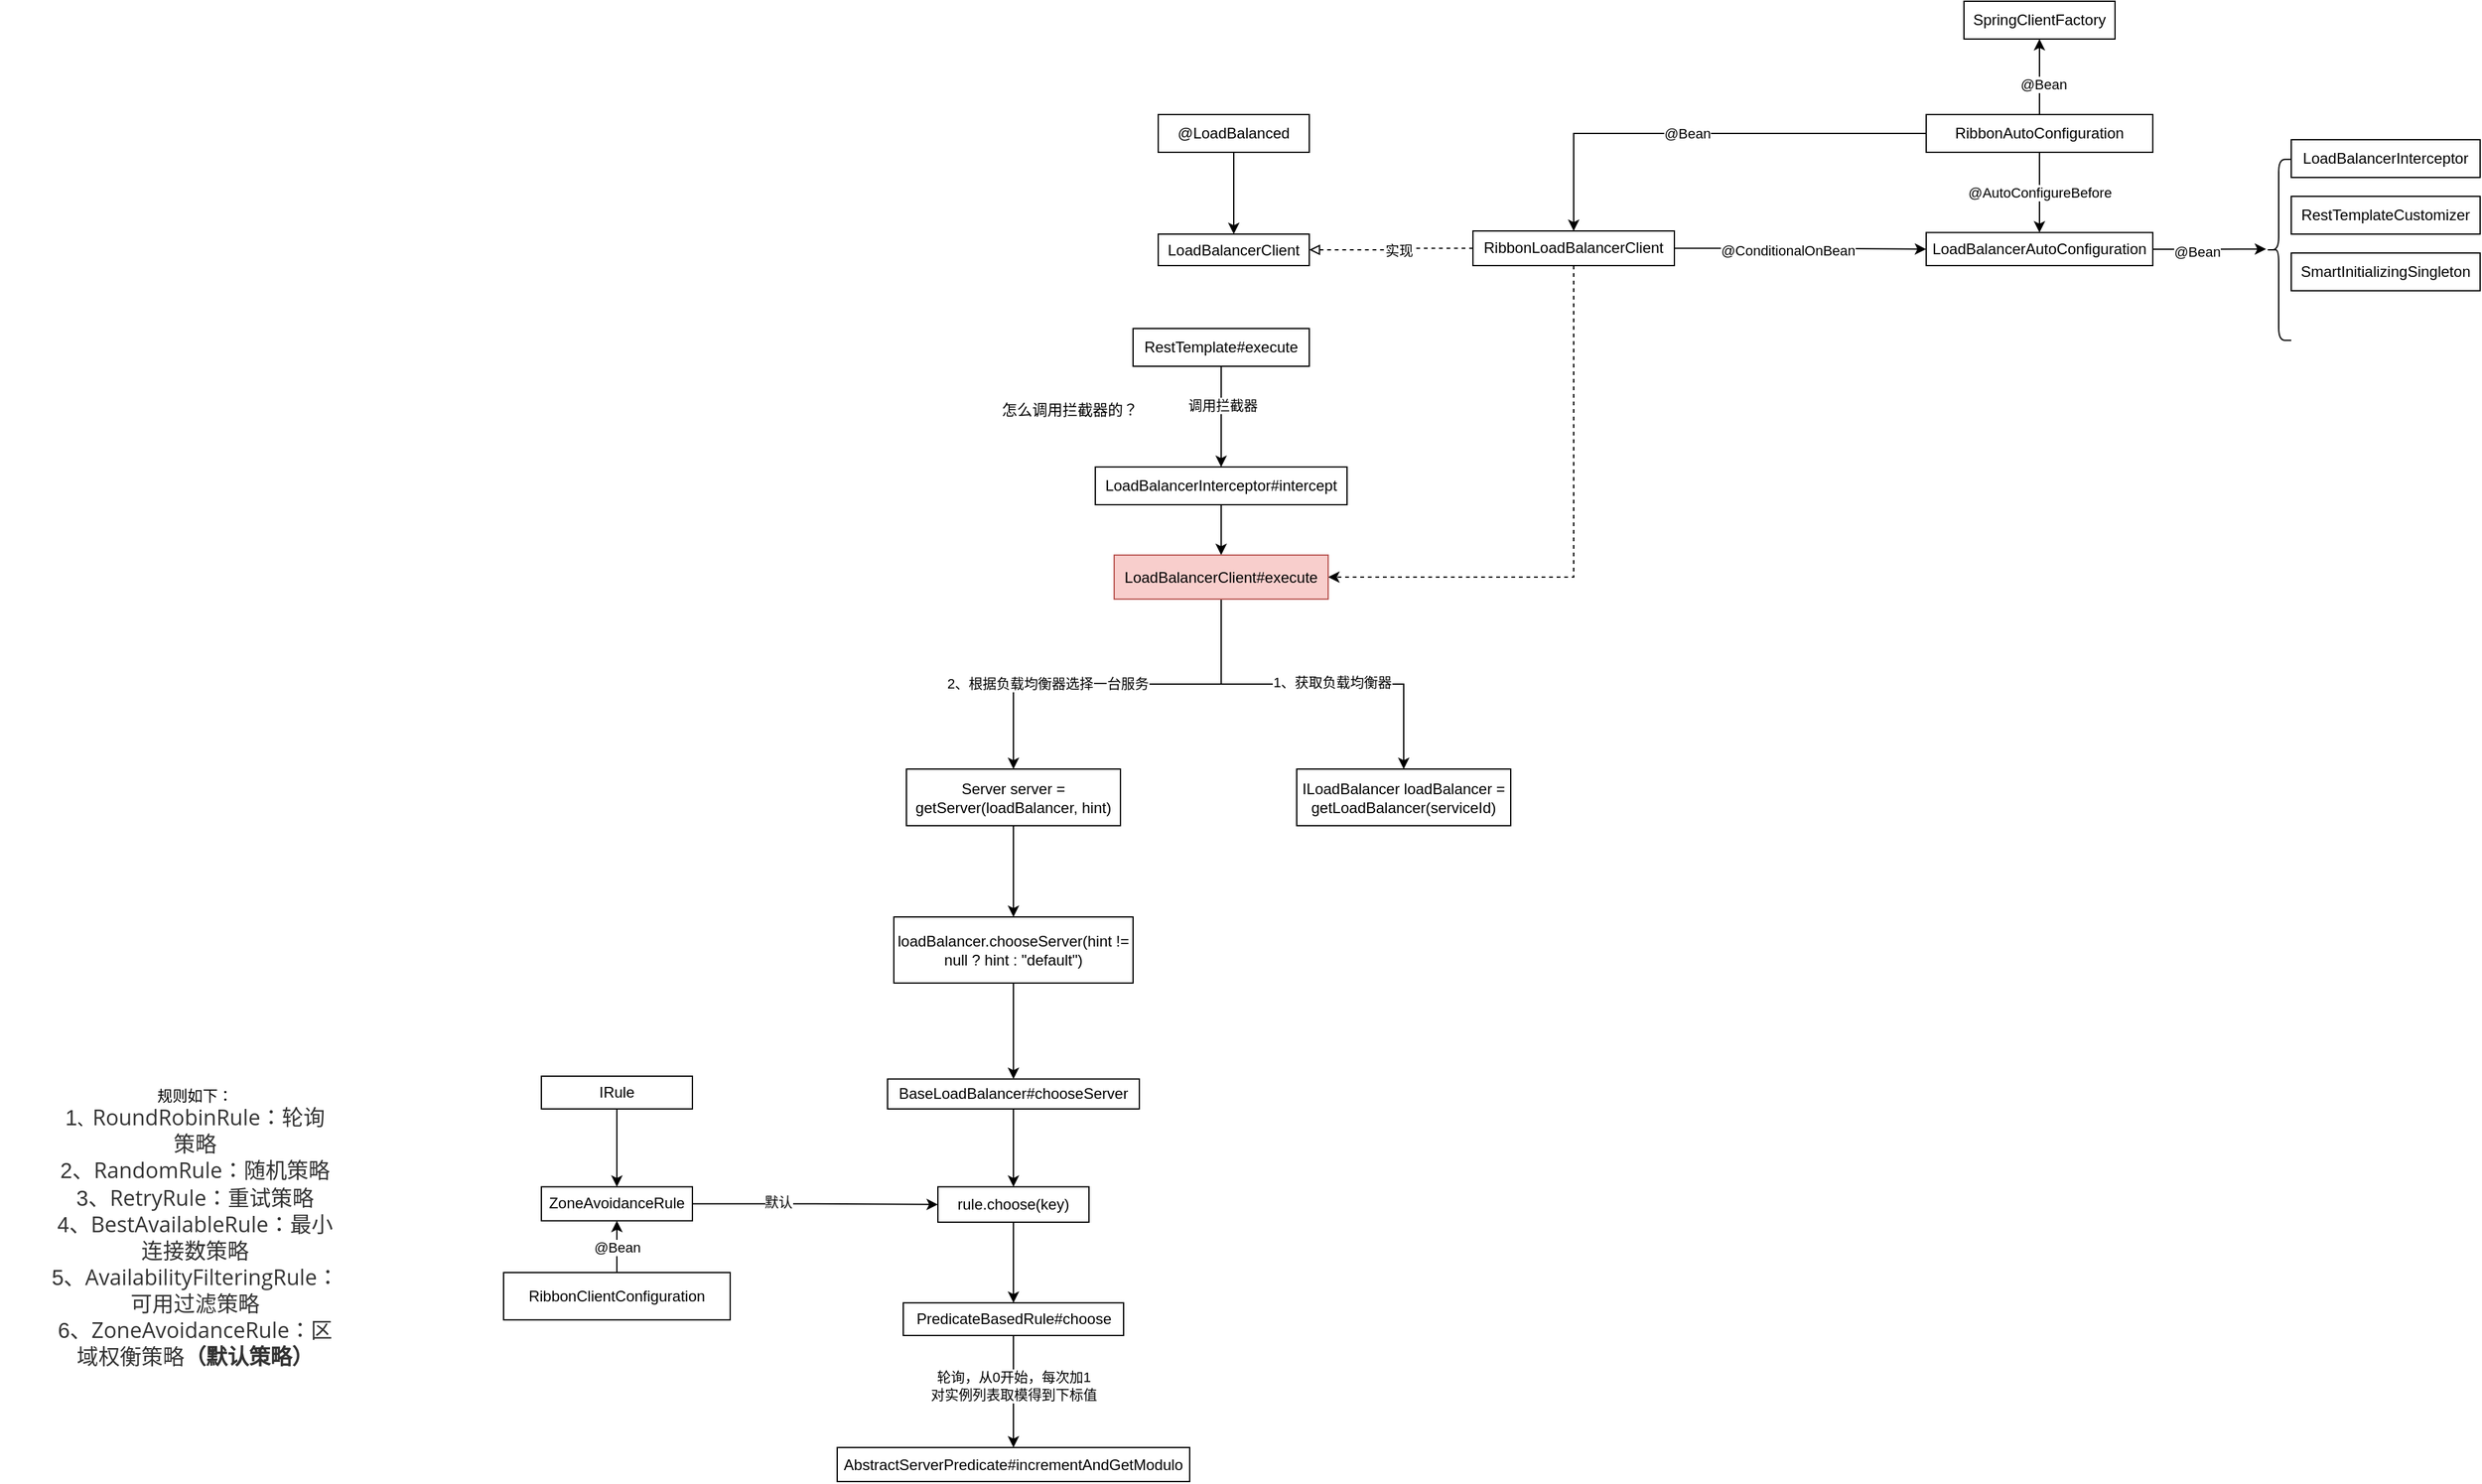 <mxfile version="17.4.4" type="github">
  <diagram id="Ss-zLGsGptUb900ayheI" name="第 1 页">
    <mxGraphModel dx="1609" dy="436" grid="1" gridSize="10" guides="1" tooltips="1" connect="1" arrows="1" fold="1" page="1" pageScale="1" pageWidth="827" pageHeight="1169" math="0" shadow="0">
      <root>
        <mxCell id="0" />
        <mxCell id="1" parent="0" />
        <mxCell id="xXIZn4CpnWQ5mHO0k7mb-3" value="" style="edgeStyle=orthogonalEdgeStyle;rounded=0;orthogonalLoop=1;jettySize=auto;html=1;" edge="1" parent="1" source="xXIZn4CpnWQ5mHO0k7mb-1" target="xXIZn4CpnWQ5mHO0k7mb-2">
          <mxGeometry relative="1" as="geometry" />
        </mxCell>
        <mxCell id="xXIZn4CpnWQ5mHO0k7mb-1" value="@LoadBalanced" style="rounded=0;whiteSpace=wrap;html=1;" vertex="1" parent="1">
          <mxGeometry x="120" y="110" width="120" height="30" as="geometry" />
        </mxCell>
        <mxCell id="xXIZn4CpnWQ5mHO0k7mb-2" value="LoadBalancerClient" style="whiteSpace=wrap;html=1;rounded=0;" vertex="1" parent="1">
          <mxGeometry x="120" y="205" width="120" height="25" as="geometry" />
        </mxCell>
        <mxCell id="xXIZn4CpnWQ5mHO0k7mb-7" style="edgeStyle=orthogonalEdgeStyle;rounded=0;orthogonalLoop=1;jettySize=auto;html=1;entryX=1;entryY=0.5;entryDx=0;entryDy=0;endArrow=block;endFill=0;dashed=1;" edge="1" parent="1" source="xXIZn4CpnWQ5mHO0k7mb-5" target="xXIZn4CpnWQ5mHO0k7mb-2">
          <mxGeometry relative="1" as="geometry" />
        </mxCell>
        <mxCell id="xXIZn4CpnWQ5mHO0k7mb-10" value="实现" style="edgeLabel;html=1;align=center;verticalAlign=middle;resizable=0;points=[];" vertex="1" connectable="0" parent="xXIZn4CpnWQ5mHO0k7mb-7">
          <mxGeometry x="0.236" relative="1" as="geometry">
            <mxPoint x="20" as="offset" />
          </mxGeometry>
        </mxCell>
        <mxCell id="xXIZn4CpnWQ5mHO0k7mb-18" style="edgeStyle=orthogonalEdgeStyle;rounded=0;orthogonalLoop=1;jettySize=auto;html=1;endArrow=classic;endFill=1;" edge="1" parent="1" source="xXIZn4CpnWQ5mHO0k7mb-5" target="xXIZn4CpnWQ5mHO0k7mb-11">
          <mxGeometry relative="1" as="geometry" />
        </mxCell>
        <mxCell id="xXIZn4CpnWQ5mHO0k7mb-20" value="@ConditionalOnBean" style="edgeLabel;html=1;align=center;verticalAlign=middle;resizable=0;points=[];" vertex="1" connectable="0" parent="xXIZn4CpnWQ5mHO0k7mb-18">
          <mxGeometry x="-0.306" y="-1" relative="1" as="geometry">
            <mxPoint x="20" as="offset" />
          </mxGeometry>
        </mxCell>
        <mxCell id="xXIZn4CpnWQ5mHO0k7mb-37" style="edgeStyle=orthogonalEdgeStyle;rounded=0;orthogonalLoop=1;jettySize=auto;html=1;entryX=1;entryY=0.5;entryDx=0;entryDy=0;endArrow=classic;endFill=1;exitX=0.5;exitY=1;exitDx=0;exitDy=0;dashed=1;" edge="1" parent="1" source="xXIZn4CpnWQ5mHO0k7mb-5" target="xXIZn4CpnWQ5mHO0k7mb-35">
          <mxGeometry relative="1" as="geometry" />
        </mxCell>
        <mxCell id="xXIZn4CpnWQ5mHO0k7mb-5" value="RibbonLoadBalancerClient" style="whiteSpace=wrap;html=1;rounded=0;" vertex="1" parent="1">
          <mxGeometry x="370" y="202.5" width="160" height="27.5" as="geometry" />
        </mxCell>
        <mxCell id="xXIZn4CpnWQ5mHO0k7mb-9" style="edgeStyle=orthogonalEdgeStyle;rounded=0;orthogonalLoop=1;jettySize=auto;html=1;entryX=0.5;entryY=0;entryDx=0;entryDy=0;endArrow=classic;endFill=1;" edge="1" parent="1" source="xXIZn4CpnWQ5mHO0k7mb-8" target="xXIZn4CpnWQ5mHO0k7mb-5">
          <mxGeometry relative="1" as="geometry" />
        </mxCell>
        <mxCell id="xXIZn4CpnWQ5mHO0k7mb-17" value="@Bean" style="edgeLabel;html=1;align=center;verticalAlign=middle;resizable=0;points=[];" vertex="1" connectable="0" parent="xXIZn4CpnWQ5mHO0k7mb-9">
          <mxGeometry x="0.062" relative="1" as="geometry">
            <mxPoint as="offset" />
          </mxGeometry>
        </mxCell>
        <mxCell id="xXIZn4CpnWQ5mHO0k7mb-12" value="" style="edgeStyle=orthogonalEdgeStyle;rounded=0;orthogonalLoop=1;jettySize=auto;html=1;endArrow=classic;endFill=1;" edge="1" parent="1" source="xXIZn4CpnWQ5mHO0k7mb-8" target="xXIZn4CpnWQ5mHO0k7mb-11">
          <mxGeometry relative="1" as="geometry" />
        </mxCell>
        <mxCell id="xXIZn4CpnWQ5mHO0k7mb-16" value="@AutoConfigureBefore" style="edgeLabel;html=1;align=center;verticalAlign=middle;resizable=0;points=[];" vertex="1" connectable="0" parent="xXIZn4CpnWQ5mHO0k7mb-12">
          <mxGeometry x="-0.374" y="1" relative="1" as="geometry">
            <mxPoint x="-1" y="12" as="offset" />
          </mxGeometry>
        </mxCell>
        <mxCell id="xXIZn4CpnWQ5mHO0k7mb-14" value="" style="edgeStyle=orthogonalEdgeStyle;rounded=0;orthogonalLoop=1;jettySize=auto;html=1;endArrow=classic;endFill=1;" edge="1" parent="1" source="xXIZn4CpnWQ5mHO0k7mb-8" target="xXIZn4CpnWQ5mHO0k7mb-13">
          <mxGeometry relative="1" as="geometry" />
        </mxCell>
        <mxCell id="xXIZn4CpnWQ5mHO0k7mb-15" value="@Bean" style="edgeLabel;html=1;align=center;verticalAlign=middle;resizable=0;points=[];" vertex="1" connectable="0" parent="xXIZn4CpnWQ5mHO0k7mb-14">
          <mxGeometry x="-0.208" y="-3" relative="1" as="geometry">
            <mxPoint as="offset" />
          </mxGeometry>
        </mxCell>
        <mxCell id="xXIZn4CpnWQ5mHO0k7mb-8" value="RibbonAutoConfiguration" style="rounded=0;whiteSpace=wrap;html=1;" vertex="1" parent="1">
          <mxGeometry x="730" y="110" width="180" height="30" as="geometry" />
        </mxCell>
        <mxCell id="xXIZn4CpnWQ5mHO0k7mb-22" value="" style="edgeStyle=orthogonalEdgeStyle;rounded=0;orthogonalLoop=1;jettySize=auto;html=1;endArrow=classic;endFill=1;" edge="1" parent="1" source="xXIZn4CpnWQ5mHO0k7mb-11">
          <mxGeometry relative="1" as="geometry">
            <mxPoint x="1000" y="216.9" as="targetPoint" />
          </mxGeometry>
        </mxCell>
        <mxCell id="xXIZn4CpnWQ5mHO0k7mb-23" value="@Bean" style="edgeLabel;html=1;align=center;verticalAlign=middle;resizable=0;points=[];" vertex="1" connectable="0" parent="xXIZn4CpnWQ5mHO0k7mb-22">
          <mxGeometry x="-0.23" y="-2" relative="1" as="geometry">
            <mxPoint as="offset" />
          </mxGeometry>
        </mxCell>
        <mxCell id="xXIZn4CpnWQ5mHO0k7mb-11" value="LoadBalancerAutoConfiguration" style="whiteSpace=wrap;html=1;rounded=0;" vertex="1" parent="1">
          <mxGeometry x="730" y="203.75" width="180" height="26.25" as="geometry" />
        </mxCell>
        <mxCell id="xXIZn4CpnWQ5mHO0k7mb-13" value="SpringClientFactory" style="whiteSpace=wrap;html=1;rounded=0;" vertex="1" parent="1">
          <mxGeometry x="760" y="20" width="120" height="30" as="geometry" />
        </mxCell>
        <mxCell id="xXIZn4CpnWQ5mHO0k7mb-19" style="edgeStyle=orthogonalEdgeStyle;rounded=0;orthogonalLoop=1;jettySize=auto;html=1;exitX=0.5;exitY=1;exitDx=0;exitDy=0;endArrow=classic;endFill=1;" edge="1" parent="1" source="xXIZn4CpnWQ5mHO0k7mb-11" target="xXIZn4CpnWQ5mHO0k7mb-11">
          <mxGeometry relative="1" as="geometry" />
        </mxCell>
        <mxCell id="xXIZn4CpnWQ5mHO0k7mb-26" value="" style="shape=curlyBracket;whiteSpace=wrap;html=1;rounded=1;" vertex="1" parent="1">
          <mxGeometry x="1000" y="145.63" width="20" height="143.75" as="geometry" />
        </mxCell>
        <mxCell id="xXIZn4CpnWQ5mHO0k7mb-27" value="LoadBalancerInterceptor" style="rounded=0;whiteSpace=wrap;html=1;" vertex="1" parent="1">
          <mxGeometry x="1020" y="130" width="150" height="30" as="geometry" />
        </mxCell>
        <mxCell id="xXIZn4CpnWQ5mHO0k7mb-28" value="RestTemplateCustomizer" style="rounded=0;whiteSpace=wrap;html=1;" vertex="1" parent="1">
          <mxGeometry x="1020" y="175" width="150" height="30" as="geometry" />
        </mxCell>
        <mxCell id="xXIZn4CpnWQ5mHO0k7mb-29" value="SmartInitializingSingleton" style="rounded=0;whiteSpace=wrap;html=1;" vertex="1" parent="1">
          <mxGeometry x="1020" y="220" width="150" height="30" as="geometry" />
        </mxCell>
        <mxCell id="xXIZn4CpnWQ5mHO0k7mb-36" value="" style="edgeStyle=orthogonalEdgeStyle;rounded=0;orthogonalLoop=1;jettySize=auto;html=1;endArrow=classic;endFill=1;" edge="1" parent="1" source="xXIZn4CpnWQ5mHO0k7mb-30" target="xXIZn4CpnWQ5mHO0k7mb-35">
          <mxGeometry relative="1" as="geometry" />
        </mxCell>
        <mxCell id="xXIZn4CpnWQ5mHO0k7mb-30" value="LoadBalancerInterceptor#intercept" style="rounded=0;whiteSpace=wrap;html=1;" vertex="1" parent="1">
          <mxGeometry x="70" y="390" width="200" height="30" as="geometry" />
        </mxCell>
        <mxCell id="xXIZn4CpnWQ5mHO0k7mb-32" style="edgeStyle=orthogonalEdgeStyle;rounded=0;orthogonalLoop=1;jettySize=auto;html=1;entryX=0.5;entryY=0;entryDx=0;entryDy=0;endArrow=classic;endFill=1;" edge="1" parent="1" source="xXIZn4CpnWQ5mHO0k7mb-31" target="xXIZn4CpnWQ5mHO0k7mb-30">
          <mxGeometry relative="1" as="geometry" />
        </mxCell>
        <mxCell id="xXIZn4CpnWQ5mHO0k7mb-33" value="调用拦截器" style="edgeLabel;html=1;align=center;verticalAlign=middle;resizable=0;points=[];" vertex="1" connectable="0" parent="xXIZn4CpnWQ5mHO0k7mb-32">
          <mxGeometry x="-0.233" y="1" relative="1" as="geometry">
            <mxPoint as="offset" />
          </mxGeometry>
        </mxCell>
        <mxCell id="xXIZn4CpnWQ5mHO0k7mb-31" value="RestTemplate#execute" style="rounded=0;whiteSpace=wrap;html=1;" vertex="1" parent="1">
          <mxGeometry x="100" y="280" width="140" height="30" as="geometry" />
        </mxCell>
        <mxCell id="xXIZn4CpnWQ5mHO0k7mb-34" value="怎么调用拦截器的？" style="text;html=1;strokeColor=none;fillColor=none;align=center;verticalAlign=middle;whiteSpace=wrap;rounded=0;" vertex="1" parent="1">
          <mxGeometry x="-10" y="330" width="120" height="30" as="geometry" />
        </mxCell>
        <mxCell id="xXIZn4CpnWQ5mHO0k7mb-39" value="" style="edgeStyle=orthogonalEdgeStyle;rounded=0;orthogonalLoop=1;jettySize=auto;html=1;endArrow=classic;endFill=1;" edge="1" parent="1" source="xXIZn4CpnWQ5mHO0k7mb-35" target="xXIZn4CpnWQ5mHO0k7mb-38">
          <mxGeometry relative="1" as="geometry" />
        </mxCell>
        <mxCell id="xXIZn4CpnWQ5mHO0k7mb-42" value="1、获取负载均衡器" style="edgeLabel;html=1;align=center;verticalAlign=middle;resizable=0;points=[];" vertex="1" connectable="0" parent="xXIZn4CpnWQ5mHO0k7mb-39">
          <mxGeometry x="0.111" y="2" relative="1" as="geometry">
            <mxPoint as="offset" />
          </mxGeometry>
        </mxCell>
        <mxCell id="xXIZn4CpnWQ5mHO0k7mb-41" value="" style="edgeStyle=orthogonalEdgeStyle;rounded=0;orthogonalLoop=1;jettySize=auto;html=1;endArrow=classic;endFill=1;" edge="1" parent="1" source="xXIZn4CpnWQ5mHO0k7mb-35" target="xXIZn4CpnWQ5mHO0k7mb-40">
          <mxGeometry relative="1" as="geometry" />
        </mxCell>
        <mxCell id="xXIZn4CpnWQ5mHO0k7mb-43" value="2、根据负载均衡器选择一台服务" style="edgeLabel;html=1;align=center;verticalAlign=middle;resizable=0;points=[];" vertex="1" connectable="0" parent="xXIZn4CpnWQ5mHO0k7mb-41">
          <mxGeometry x="0.374" y="-1" relative="1" as="geometry">
            <mxPoint as="offset" />
          </mxGeometry>
        </mxCell>
        <mxCell id="xXIZn4CpnWQ5mHO0k7mb-35" value="LoadBalancerClient#execute" style="whiteSpace=wrap;html=1;rounded=0;fillColor=#f8cecc;strokeColor=#b85450;" vertex="1" parent="1">
          <mxGeometry x="85" y="460" width="170" height="35" as="geometry" />
        </mxCell>
        <mxCell id="xXIZn4CpnWQ5mHO0k7mb-38" value="ILoadBalancer loadBalancer = getLoadBalancer(serviceId)" style="whiteSpace=wrap;html=1;rounded=0;" vertex="1" parent="1">
          <mxGeometry x="230" y="630" width="170" height="45" as="geometry" />
        </mxCell>
        <mxCell id="xXIZn4CpnWQ5mHO0k7mb-45" value="" style="edgeStyle=orthogonalEdgeStyle;rounded=0;orthogonalLoop=1;jettySize=auto;html=1;endArrow=classic;endFill=1;" edge="1" parent="1" source="xXIZn4CpnWQ5mHO0k7mb-40" target="xXIZn4CpnWQ5mHO0k7mb-44">
          <mxGeometry relative="1" as="geometry" />
        </mxCell>
        <mxCell id="xXIZn4CpnWQ5mHO0k7mb-40" value="Server server = getServer(loadBalancer, hint)" style="whiteSpace=wrap;html=1;rounded=0;" vertex="1" parent="1">
          <mxGeometry x="-80" y="630" width="170" height="45" as="geometry" />
        </mxCell>
        <mxCell id="xXIZn4CpnWQ5mHO0k7mb-47" value="" style="edgeStyle=orthogonalEdgeStyle;rounded=0;orthogonalLoop=1;jettySize=auto;html=1;endArrow=classic;endFill=1;" edge="1" parent="1" source="xXIZn4CpnWQ5mHO0k7mb-44" target="xXIZn4CpnWQ5mHO0k7mb-46">
          <mxGeometry relative="1" as="geometry" />
        </mxCell>
        <mxCell id="xXIZn4CpnWQ5mHO0k7mb-44" value="loadBalancer.chooseServer(hint != null ? hint : &quot;default&quot;)" style="whiteSpace=wrap;html=1;rounded=0;" vertex="1" parent="1">
          <mxGeometry x="-90" y="747.5" width="190" height="52.5" as="geometry" />
        </mxCell>
        <mxCell id="xXIZn4CpnWQ5mHO0k7mb-49" value="" style="edgeStyle=orthogonalEdgeStyle;rounded=0;orthogonalLoop=1;jettySize=auto;html=1;endArrow=classic;endFill=1;" edge="1" parent="1" source="xXIZn4CpnWQ5mHO0k7mb-46" target="xXIZn4CpnWQ5mHO0k7mb-48">
          <mxGeometry relative="1" as="geometry" />
        </mxCell>
        <mxCell id="xXIZn4CpnWQ5mHO0k7mb-46" value="BaseLoadBalancer#chooseServer" style="whiteSpace=wrap;html=1;rounded=0;" vertex="1" parent="1">
          <mxGeometry x="-95" y="876.25" width="200" height="23.75" as="geometry" />
        </mxCell>
        <mxCell id="xXIZn4CpnWQ5mHO0k7mb-54" value="" style="edgeStyle=orthogonalEdgeStyle;rounded=0;orthogonalLoop=1;jettySize=auto;html=1;endArrow=classic;endFill=1;" edge="1" parent="1" source="xXIZn4CpnWQ5mHO0k7mb-48" target="xXIZn4CpnWQ5mHO0k7mb-53">
          <mxGeometry relative="1" as="geometry" />
        </mxCell>
        <mxCell id="xXIZn4CpnWQ5mHO0k7mb-48" value="rule.choose(key)" style="whiteSpace=wrap;html=1;rounded=0;" vertex="1" parent="1">
          <mxGeometry x="-55" y="961.88" width="120" height="28.13" as="geometry" />
        </mxCell>
        <mxCell id="xXIZn4CpnWQ5mHO0k7mb-52" value="" style="edgeStyle=orthogonalEdgeStyle;rounded=0;orthogonalLoop=1;jettySize=auto;html=1;endArrow=classic;endFill=1;" edge="1" parent="1" source="xXIZn4CpnWQ5mHO0k7mb-50" target="xXIZn4CpnWQ5mHO0k7mb-51">
          <mxGeometry relative="1" as="geometry" />
        </mxCell>
        <mxCell id="xXIZn4CpnWQ5mHO0k7mb-50" value="IRule" style="rounded=0;whiteSpace=wrap;html=1;" vertex="1" parent="1">
          <mxGeometry x="-370" y="874" width="120" height="26" as="geometry" />
        </mxCell>
        <mxCell id="xXIZn4CpnWQ5mHO0k7mb-55" style="edgeStyle=orthogonalEdgeStyle;rounded=0;orthogonalLoop=1;jettySize=auto;html=1;entryX=0;entryY=0.5;entryDx=0;entryDy=0;endArrow=classic;endFill=1;" edge="1" parent="1" source="xXIZn4CpnWQ5mHO0k7mb-51" target="xXIZn4CpnWQ5mHO0k7mb-48">
          <mxGeometry relative="1" as="geometry" />
        </mxCell>
        <mxCell id="xXIZn4CpnWQ5mHO0k7mb-60" value="默认" style="edgeLabel;html=1;align=center;verticalAlign=middle;resizable=0;points=[];" vertex="1" connectable="0" parent="xXIZn4CpnWQ5mHO0k7mb-55">
          <mxGeometry x="-0.308" y="2" relative="1" as="geometry">
            <mxPoint as="offset" />
          </mxGeometry>
        </mxCell>
        <mxCell id="xXIZn4CpnWQ5mHO0k7mb-51" value="ZoneAvoidanceRule" style="whiteSpace=wrap;html=1;rounded=0;" vertex="1" parent="1">
          <mxGeometry x="-370" y="961.88" width="120" height="27" as="geometry" />
        </mxCell>
        <mxCell id="xXIZn4CpnWQ5mHO0k7mb-62" value="" style="edgeStyle=orthogonalEdgeStyle;rounded=0;orthogonalLoop=1;jettySize=auto;html=1;endArrow=classic;endFill=1;" edge="1" parent="1" source="xXIZn4CpnWQ5mHO0k7mb-53" target="xXIZn4CpnWQ5mHO0k7mb-61">
          <mxGeometry relative="1" as="geometry" />
        </mxCell>
        <mxCell id="xXIZn4CpnWQ5mHO0k7mb-63" value="轮询，从0开始，每次加1&lt;br&gt;对实例列表取模得到下标值" style="edgeLabel;html=1;align=center;verticalAlign=middle;resizable=0;points=[];" vertex="1" connectable="0" parent="xXIZn4CpnWQ5mHO0k7mb-62">
          <mxGeometry x="-0.266" relative="1" as="geometry">
            <mxPoint y="7" as="offset" />
          </mxGeometry>
        </mxCell>
        <mxCell id="xXIZn4CpnWQ5mHO0k7mb-53" value="PredicateBasedRule#choose" style="whiteSpace=wrap;html=1;rounded=0;" vertex="1" parent="1">
          <mxGeometry x="-82.5" y="1054.08" width="175" height="25.92" as="geometry" />
        </mxCell>
        <mxCell id="xXIZn4CpnWQ5mHO0k7mb-58" style="edgeStyle=orthogonalEdgeStyle;rounded=0;orthogonalLoop=1;jettySize=auto;html=1;entryX=0.5;entryY=1;entryDx=0;entryDy=0;endArrow=classic;endFill=1;" edge="1" parent="1" source="xXIZn4CpnWQ5mHO0k7mb-56" target="xXIZn4CpnWQ5mHO0k7mb-51">
          <mxGeometry relative="1" as="geometry" />
        </mxCell>
        <mxCell id="xXIZn4CpnWQ5mHO0k7mb-59" value="@Bean" style="edgeLabel;html=1;align=center;verticalAlign=middle;resizable=0;points=[];" vertex="1" connectable="0" parent="xXIZn4CpnWQ5mHO0k7mb-58">
          <mxGeometry x="0.284" y="1" relative="1" as="geometry">
            <mxPoint x="1" y="6" as="offset" />
          </mxGeometry>
        </mxCell>
        <mxCell id="xXIZn4CpnWQ5mHO0k7mb-56" value="RibbonClientConfiguration" style="whiteSpace=wrap;html=1;rounded=0;" vertex="1" parent="1">
          <mxGeometry x="-400" y="1030" width="180" height="37.62" as="geometry" />
        </mxCell>
        <mxCell id="xXIZn4CpnWQ5mHO0k7mb-61" value="AbstractServerPredicate#incrementAndGetModulo" style="whiteSpace=wrap;html=1;rounded=0;" vertex="1" parent="1">
          <mxGeometry x="-135" y="1169" width="280" height="27.04" as="geometry" />
        </mxCell>
        <mxCell id="xXIZn4CpnWQ5mHO0k7mb-64" value="规则如下：&lt;br&gt;&lt;font color=&quot;#333333&quot;&gt;&lt;span style=&quot;font-size: 17.084px&quot;&gt;1&lt;/span&gt;&lt;/font&gt;、&lt;span style=&quot;font-size: 12.813pt ; font-family: &amp;#34;open sans&amp;#34; ; color: rgb(51 , 51 , 51)&quot;&gt;RoundRobinRule&lt;/span&gt;&lt;span style=&quot;font-size: 12.813pt ; color: rgb(51 , 51 , 51)&quot;&gt;：轮询&lt;/span&gt;&lt;div&gt;&lt;span style=&quot;font-size: 12.813pt ; color: rgb(51 , 51 , 51)&quot;&gt;策略&lt;/span&gt;&lt;/div&gt;&lt;div&gt;&lt;span style=&quot;font-size: 12.813pt ; color: rgb(51 , 51 , 51)&quot;&gt;2、&lt;/span&gt;&lt;span style=&quot;font-size: 12.813pt ; font-family: &amp;#34;open sans&amp;#34; ; color: rgb(51 , 51 , 51)&quot;&gt;RandomRule&lt;/span&gt;&lt;span style=&quot;font-size: 12.813pt ; color: rgb(51 , 51 , 51)&quot;&gt;：随机策略&lt;/span&gt;&lt;/div&gt;&lt;div&gt;&lt;span style=&quot;font-size: 12.813pt ; color: rgb(51 , 51 , 51)&quot;&gt;3、&lt;/span&gt;&lt;span style=&quot;font-size: 12.813pt ; font-family: &amp;#34;open sans&amp;#34; ; color: rgb(51 , 51 , 51)&quot;&gt;RetryRule&lt;/span&gt;&lt;span style=&quot;font-size: 12.813pt ; color: rgb(51 , 51 , 51)&quot;&gt;：重试策略&lt;/span&gt;&lt;/div&gt;&lt;div&gt;&lt;span style=&quot;font-size: 12.813pt ; color: rgb(51 , 51 , 51)&quot;&gt;4、&lt;/span&gt;&lt;span style=&quot;font-size: 12.813pt ; font-family: &amp;#34;open sans&amp;#34; ; color: rgb(51 , 51 , 51)&quot;&gt;BestAvailableRule&lt;/span&gt;&lt;span style=&quot;font-size: 12.813pt ; color: rgb(51 , 51 , 51)&quot;&gt;：最⼩&lt;/span&gt;&lt;/div&gt;&lt;div&gt;&lt;span style=&quot;font-size: 12.813pt ; color: rgb(51 , 51 , 51)&quot;&gt;连接数策略&lt;/span&gt;&lt;/div&gt;&lt;div&gt;&lt;span style=&quot;font-size: 12.813pt ; color: rgb(51 , 51 , 51)&quot;&gt;5、&lt;/span&gt;&lt;span style=&quot;font-size: 12.813pt ; font-family: &amp;#34;open sans&amp;#34; ; color: rgb(51 , 51 , 51)&quot;&gt;AvailabilityFilteringRule&lt;/span&gt;&lt;span style=&quot;font-size: 12.813pt ; color: rgb(51 , 51 , 51)&quot;&gt;：&lt;/span&gt;&lt;/div&gt;&lt;div&gt;&lt;span style=&quot;font-size: 12.813pt ; color: rgb(51 , 51 , 51)&quot;&gt;可⽤过滤策略&lt;/span&gt;&lt;/div&gt;&lt;div&gt;&lt;span style=&quot;font-size: 12.813pt ; color: rgb(51 , 51 , 51)&quot;&gt;6、&lt;/span&gt;&lt;span style=&quot;font-size: 12.813pt ; font-family: &amp;#34;open sans&amp;#34; ; color: rgb(51 , 51 , 51)&quot;&gt;ZoneAvoidanceRule&lt;/span&gt;&lt;span style=&quot;font-size: 12.813pt ; color: rgb(51 , 51 , 51)&quot;&gt;：区&lt;/span&gt;&lt;/div&gt;&lt;div&gt;&lt;span style=&quot;font-size: 12.813pt ; color: rgb(51 , 51 , 51)&quot;&gt;域权衡策略&lt;/span&gt;&lt;span style=&quot;font-size: 12.813pt ; color: rgb(51 , 51 , 51) ; font-weight: bold&quot;&gt;（默认策略）&lt;/span&gt;&lt;/div&gt;" style="text;html=1;strokeColor=none;fillColor=none;align=center;verticalAlign=middle;whiteSpace=wrap;rounded=0;" vertex="1" parent="1">
          <mxGeometry x="-800" y="850" width="310" height="290" as="geometry" />
        </mxCell>
      </root>
    </mxGraphModel>
  </diagram>
</mxfile>
